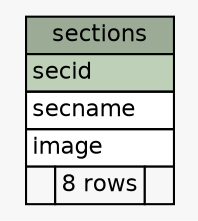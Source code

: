 // dot 2.38.0 on Mac OS X 10.9.4
// SchemaSpy rev 590
digraph "sections" {
  graph [
    rankdir="RL"
    bgcolor="#f7f7f7"
    nodesep="0.18"
    ranksep="0.46"
    fontname="Helvetica"
    fontsize="11"
  ];
  node [
    fontname="Helvetica"
    fontsize="11"
    shape="plaintext"
  ];
  edge [
    arrowsize="0.8"
  ];
  "sections" [
    label=<
    <TABLE BORDER="0" CELLBORDER="1" CELLSPACING="0" BGCOLOR="#ffffff">
      <TR><TD COLSPAN="3" BGCOLOR="#9bab96" ALIGN="CENTER">sections</TD></TR>
      <TR><TD PORT="secid" COLSPAN="3" BGCOLOR="#bed1b8" ALIGN="LEFT">secid</TD></TR>
      <TR><TD PORT="secname" COLSPAN="3" ALIGN="LEFT">secname</TD></TR>
      <TR><TD PORT="image" COLSPAN="3" ALIGN="LEFT">image</TD></TR>
      <TR><TD ALIGN="LEFT" BGCOLOR="#f7f7f7">  </TD><TD ALIGN="RIGHT" BGCOLOR="#f7f7f7">8 rows</TD><TD ALIGN="RIGHT" BGCOLOR="#f7f7f7">  </TD></TR>
    </TABLE>>
    URL="tables/sections.html"
    tooltip="sections"
  ];
}
